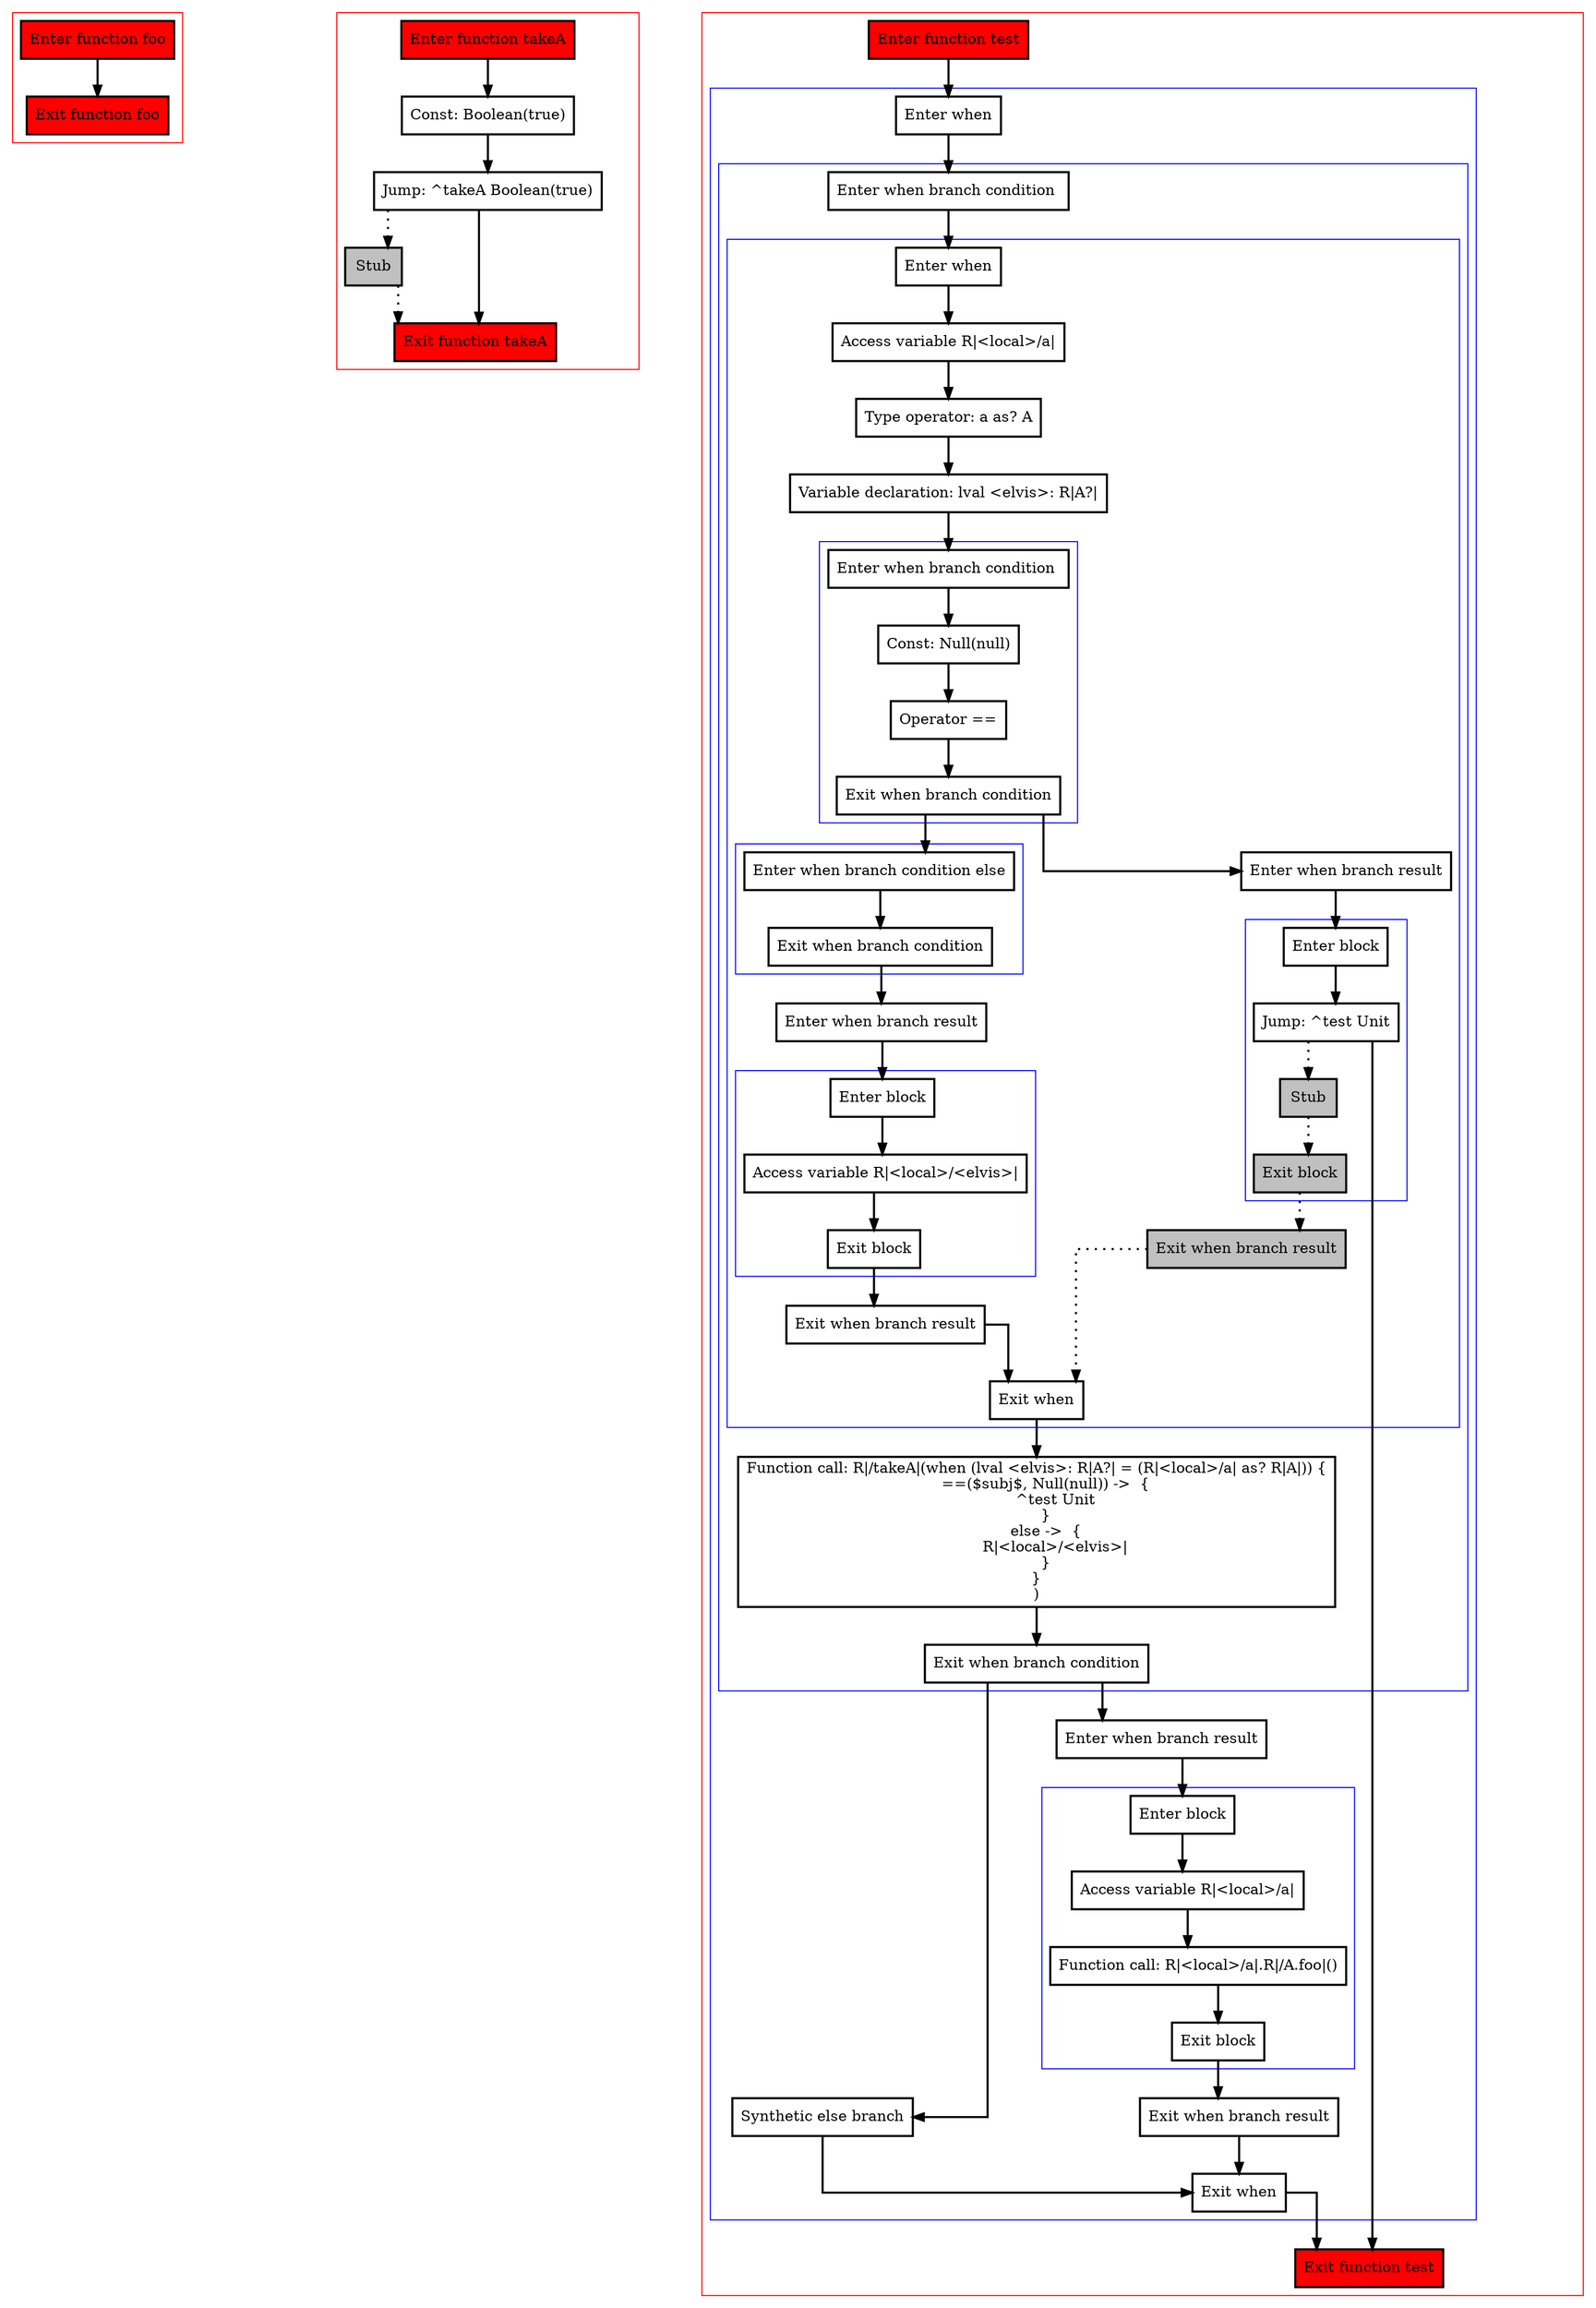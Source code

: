 digraph smartcastFromArgument_kt {
    graph [splines=ortho nodesep=3]
    node [shape=box penwidth=2]
    edge [penwidth=2]

    subgraph cluster_0 {
        color=red
        0 [label="Enter function foo" style="filled" fillcolor=red];
        1 [label="Exit function foo" style="filled" fillcolor=red];
    }

    0 -> {1};

    subgraph cluster_1 {
        color=red
        2 [label="Enter function takeA" style="filled" fillcolor=red];
        3 [label="Const: Boolean(true)"];
        4 [label="Jump: ^takeA Boolean(true)"];
        5 [label="Stub" style="filled" fillcolor=gray];
        6 [label="Exit function takeA" style="filled" fillcolor=red];
    }

    2 -> {3};
    3 -> {4};
    4 -> {6};
    4 -> {5} [style=dotted];
    5 -> {6} [style=dotted];

    subgraph cluster_2 {
        color=red
        7 [label="Enter function test" style="filled" fillcolor=red];
        subgraph cluster_3 {
            color=blue
            8 [label="Enter when"];
            subgraph cluster_4 {
                color=blue
                9 [label="Enter when branch condition "];
                subgraph cluster_5 {
                    color=blue
                    10 [label="Enter when"];
                    11 [label="Access variable R|<local>/a|"];
                    12 [label="Type operator: a as? A"];
                    13 [label="Variable declaration: lval <elvis>: R|A?|"];
                    subgraph cluster_6 {
                        color=blue
                        14 [label="Enter when branch condition "];
                        15 [label="Const: Null(null)"];
                        16 [label="Operator =="];
                        17 [label="Exit when branch condition"];
                    }
                    subgraph cluster_7 {
                        color=blue
                        18 [label="Enter when branch condition else"];
                        19 [label="Exit when branch condition"];
                    }
                    20 [label="Enter when branch result"];
                    subgraph cluster_8 {
                        color=blue
                        21 [label="Enter block"];
                        22 [label="Access variable R|<local>/<elvis>|"];
                        23 [label="Exit block"];
                    }
                    24 [label="Exit when branch result"];
                    25 [label="Enter when branch result"];
                    subgraph cluster_9 {
                        color=blue
                        26 [label="Enter block"];
                        27 [label="Jump: ^test Unit"];
                        28 [label="Stub" style="filled" fillcolor=gray];
                        29 [label="Exit block" style="filled" fillcolor=gray];
                    }
                    30 [label="Exit when branch result" style="filled" fillcolor=gray];
                    31 [label="Exit when"];
                }
                32 [label="Function call: R|/takeA|(when (lval <elvis>: R|A?| = (R|<local>/a| as? R|A|)) {
    ==($subj$, Null(null)) ->  {
        ^test Unit
    }
    else ->  {
        R|<local>/<elvis>|
    }
}
)"];
                33 [label="Exit when branch condition"];
            }
            34 [label="Synthetic else branch"];
            35 [label="Enter when branch result"];
            subgraph cluster_10 {
                color=blue
                36 [label="Enter block"];
                37 [label="Access variable R|<local>/a|"];
                38 [label="Function call: R|<local>/a|.R|/A.foo|()"];
                39 [label="Exit block"];
            }
            40 [label="Exit when branch result"];
            41 [label="Exit when"];
        }
        42 [label="Exit function test" style="filled" fillcolor=red];
    }

    7 -> {8};
    8 -> {9};
    9 -> {10};
    10 -> {11};
    11 -> {12};
    12 -> {13};
    13 -> {14};
    14 -> {15};
    15 -> {16};
    16 -> {17};
    17 -> {25 18};
    18 -> {19};
    19 -> {20};
    20 -> {21};
    21 -> {22};
    22 -> {23};
    23 -> {24};
    24 -> {31};
    25 -> {26};
    26 -> {27};
    27 -> {42};
    27 -> {28} [style=dotted];
    28 -> {29} [style=dotted];
    29 -> {30} [style=dotted];
    30 -> {31} [style=dotted];
    31 -> {32};
    32 -> {33};
    33 -> {35 34};
    34 -> {41};
    35 -> {36};
    36 -> {37};
    37 -> {38};
    38 -> {39};
    39 -> {40};
    40 -> {41};
    41 -> {42};

}
